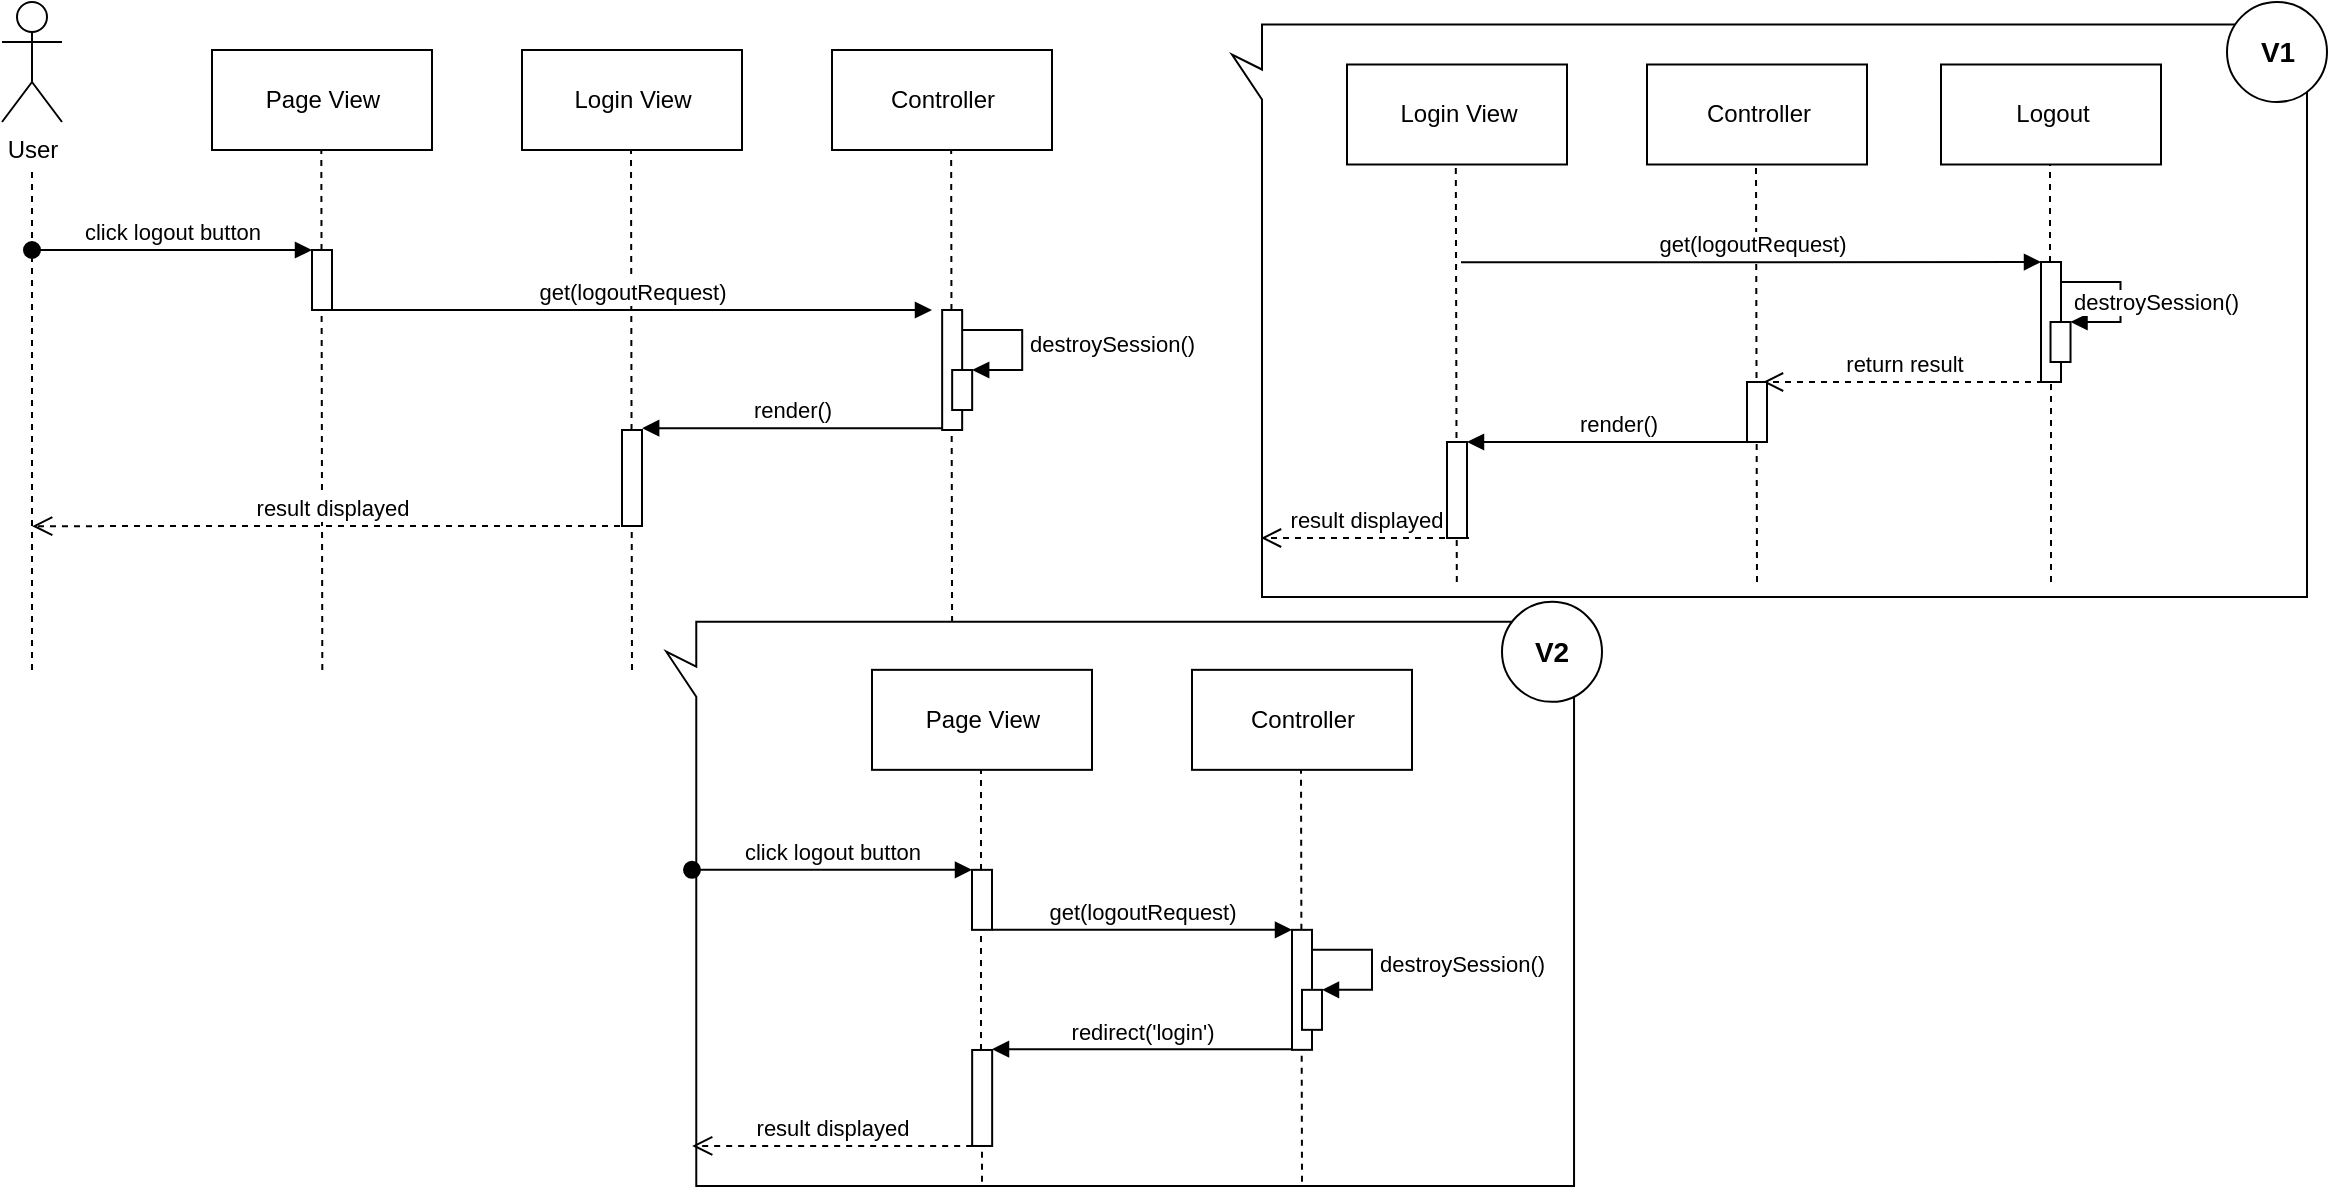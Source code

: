 <?xml version="1.0" encoding="UTF-8"?>
<mxfile version="14.6.13" type="google">
  <diagram id="nA_N1lNbd_eWuvNSvwnz" name="Page-1">
    <mxGraphModel dx="1038" dy="491" grid="1" gridSize="10" guides="1" tooltips="1" connect="1" arrows="1" fold="1" page="1" pageScale="1" pageWidth="827" pageHeight="1169" math="0" shadow="0">
      <root>
        <mxCell id="0" />
        <mxCell id="1" parent="0" />
        <mxCell id="JI0KaK2h_YDIskdQMk7y-9" value="" style="endArrow=none;dashed=1;html=1;" parent="1" edge="1">
          <mxGeometry width="50" height="50" relative="1" as="geometry">
            <mxPoint x="590.08" y="420" as="sourcePoint" />
            <mxPoint x="589.58" y="160" as="targetPoint" />
          </mxGeometry>
        </mxCell>
        <mxCell id="JMoaQMl8FAsSiSfw7_yt-23" value="" style="endArrow=none;dashed=1;html=1;" edge="1" parent="1">
          <mxGeometry width="50" height="50" relative="1" as="geometry">
            <mxPoint x="275.16" y="420" as="sourcePoint" />
            <mxPoint x="274.66" y="160" as="targetPoint" />
          </mxGeometry>
        </mxCell>
        <mxCell id="JMoaQMl8FAsSiSfw7_yt-17" value="&lt;span style=&quot;color: rgba(0 , 0 , 0 , 0) ; font-family: monospace ; font-size: 0px ; background-color: rgb(248 , 249 , 250)&quot;&gt;%3CmxGraphModel%3E%3Croot%3E%3CmxCell%20id%3D%220%22%2F%3E%3CmxCell%20id%3D%221%22%20parent%3D%220%22%2F%3E%3CmxCell%20id%3D%222%22%20value%3D%22User%22%20style%3D%22shape%3DumlActor%3BverticalLabelPosition%3Dbottom%3BverticalAlign%3Dtop%3Bhtml%3D1%3BoutlineConnect%3D0%3B%22%20vertex%3D%221%22%20parent%3D%221%22%3E%3CmxGeometry%20x%3D%22115%22%20y%3D%2286%22%20width%3D%2230%22%20height%3D%2260%22%20as%3D%22geometry%22%2F%3E%3C%2FmxCell%3E%3CmxCell%20id%3D%223%22%20value%3D%22%22%20style%3D%22endArrow%3Dnone%3Bdashed%3D1%3Bhtml%3D1%3B%22%20edge%3D%221%22%20parent%3D%221%22%3E%3CmxGeometry%20width%3D%2250%22%20height%3D%2250%22%20relative%3D%221%22%20as%3D%22geometry%22%3E%3CmxPoint%20x%3D%22130%22%20y%3D%22420%22%20as%3D%22sourcePoint%22%2F%3E%3CmxPoint%20x%3D%22130%22%20y%3D%22170%22%20as%3D%22targetPoint%22%2F%3E%3C%2FmxGeometry%3E%3C%2FmxCell%3E%3CmxCell%20id%3D%224%22%20value%3D%22Controller%22%20style%3D%22html%3D1%3B%22%20vertex%3D%221%22%20parent%3D%221%22%3E%3CmxGeometry%20x%3D%22380%22%20y%3D%22110%22%20width%3D%22110%22%20height%3D%2250%22%20as%3D%22geometry%22%2F%3E%3C%2FmxCell%3E%3CmxCell%20id%3D%225%22%20value%3D%22Page%20View%22%20style%3D%22html%3D1%3B%22%20vertex%3D%221%22%20parent%3D%221%22%3E%3CmxGeometry%20x%3D%22220%22%20y%3D%22110%22%20width%3D%22110%22%20height%3D%2250%22%20as%3D%22geometry%22%2F%3E%3C%2FmxCell%3E%3CmxCell%20id%3D%226%22%20value%3D%22%22%20style%3D%22endArrow%3Dnone%3Bdashed%3D1%3Bhtml%3D1%3BstartArrow%3Dnone%3B%22%20edge%3D%221%22%20source%3D%2216%22%20parent%3D%221%22%3E%3CmxGeometry%20width%3D%2250%22%20height%3D%2250%22%20relative%3D%221%22%20as%3D%22geometry%22%3E%3CmxPoint%20x%3D%22274.5%22%20y%3D%22480%22%20as%3D%22sourcePoint%22%2F%3E%3CmxPoint%20x%3D%22274.5%22%20y%3D%22160%22%20as%3D%22targetPoint%22%2F%3E%3C%2FmxGeometry%3E%3C%2FmxCell%3E%3CmxCell%20id%3D%227%22%20value%3D%22%22%20style%3D%22endArrow%3Dnone%3Bdashed%3D1%3Bhtml%3D1%3B%22%20edge%3D%221%22%20parent%3D%221%22%3E%3CmxGeometry%20width%3D%2250%22%20height%3D%2250%22%20relative%3D%221%22%20as%3D%22geometry%22%3E%3CmxPoint%20x%3D%22435%22%20y%3D%22420%22%20as%3D%22sourcePoint%22%2F%3E%3CmxPoint%20x%3D%22434.5%22%20y%3D%22160%22%20as%3D%22targetPoint%22%2F%3E%3C%2FmxGeometry%3E%3C%2FmxCell%3E%3CmxCell%20id%3D%228%22%20value%3D%22%22%20style%3D%22html%3D1%3Bpoints%3D%5B%5D%3Bperimeter%3DorthogonalPerimeter%3B%22%20vertex%3D%221%22%20parent%3D%221%22%3E%3CmxGeometry%20x%3D%22270%22%20y%3D%22210%22%20width%3D%2210%22%20height%3D%2230%22%20as%3D%22geometry%22%2F%3E%3C%2FmxCell%3E%3CmxCell%20id%3D%229%22%20value%3D%22click%20logout%20button%22%20style%3D%22html%3D1%3BverticalAlign%3Dbottom%3BstartArrow%3Doval%3BendArrow%3Dblock%3BstartSize%3D8%3B%22%20edge%3D%221%22%20target%3D%228%22%20parent%3D%221%22%3E%3CmxGeometry%20relative%3D%221%22%20as%3D%22geometry%22%3E%3CmxPoint%20x%3D%22130%22%20y%3D%22210%22%20as%3D%22sourcePoint%22%2F%3E%3C%2FmxGeometry%3E%3C%2FmxCell%3E%3CmxCell%20id%3D%2210%22%20value%3D%22%22%20style%3D%22html%3D1%3Bpoints%3D%5B%5D%3Bperimeter%3DorthogonalPerimeter%3B%22%20vertex%3D%221%22%20parent%3D%221%22%3E%3CmxGeometry%20x%3D%22430%22%20y%3D%22240%22%20width%3D%2210%22%20height%3D%2260%22%20as%3D%22geometry%22%2F%3E%3C%2FmxCell%3E%3CmxCell%20id%3D%2211%22%20value%3D%22get(logoutRequest)%22%20style%3D%22html%3D1%3BverticalAlign%3Dbottom%3BendArrow%3Dblock%3BexitX%3D1.01%3BexitY%3D0.999%3BexitDx%3D0%3BexitDy%3D0%3BexitPerimeter%3D0%3B%22%20edge%3D%221%22%20source%3D%228%22%20parent%3D%221%22%3E%3CmxGeometry%20relative%3D%221%22%20as%3D%22geometry%22%3E%3CmxPoint%20x%3D%22580%22%20y%3D%22230%22%20as%3D%22sourcePoint%22%2F%3E%3CmxPoint%20x%3D%22430%22%20y%3D%22240%22%20as%3D%22targetPoint%22%2F%3E%3C%2FmxGeometry%3E%3C%2FmxCell%3E%3CmxCell%20id%3D%2212%22%20value%3D%22%22%20style%3D%22html%3D1%3Bpoints%3D%5B%5D%3Bperimeter%3DorthogonalPerimeter%3B%22%20vertex%3D%221%22%20parent%3D%221%22%3E%3CmxGeometry%20x%3D%22435%22%20y%3D%22270%22%20width%3D%2210%22%20height%3D%2220%22%20as%3D%22geometry%22%2F%3E%3C%2FmxCell%3E%3CmxCell%20id%3D%2213%22%20value%3D%22destroySession()%22%20style%3D%22edgeStyle%3DorthogonalEdgeStyle%3Bhtml%3D1%3Balign%3Dleft%3BspacingLeft%3D2%3BendArrow%3Dblock%3Brounded%3D0%3BentryX%3D1%3BentryY%3D0%3B%22%20edge%3D%221%22%20target%3D%2212%22%20parent%3D%221%22%3E%3CmxGeometry%20relative%3D%221%22%20as%3D%22geometry%22%3E%3CmxPoint%20x%3D%22440%22%20y%3D%22250%22%20as%3D%22sourcePoint%22%2F%3E%3CArray%20as%3D%22points%22%3E%3CmxPoint%20x%3D%22470%22%20y%3D%22250%22%2F%3E%3C%2FArray%3E%3C%2FmxGeometry%3E%3C%2FmxCell%3E%3CmxCell%20id%3D%2214%22%20value%3D%22redirect(&#39;login&#39;)%22%20style%3D%22html%3D1%3BverticalAlign%3Dbottom%3BendArrow%3Dblock%3BexitX%3D-0.008%3BexitY%3D0.998%3BexitDx%3D0%3BexitDy%3D0%3BexitPerimeter%3D0%3B%22%20edge%3D%221%22%20parent%3D%221%22%3E%3CmxGeometry%20relative%3D%221%22%20as%3D%22geometry%22%3E%3CmxPoint%20x%3D%22430%22%20y%3D%22299.674%22%20as%3D%22sourcePoint%22%2F%3E%3CmxPoint%20x%3D%22280%22%20y%3D%22299.67%22%20as%3D%22targetPoint%22%2F%3E%3C%2FmxGeometry%3E%3C%2FmxCell%3E%3CmxCell%20id%3D%2215%22%20value%3D%22result%20displayed%22%20style%3D%22html%3D1%3BverticalAlign%3Dbottom%3BendArrow%3Dopen%3Bdashed%3D1%3BendSize%3D8%3B%22%20edge%3D%221%22%20parent%3D%221%22%3E%3CmxGeometry%20relative%3D%221%22%20as%3D%22geometry%22%3E%3CmxPoint%20x%3D%22270.08%22%20y%3D%22348.07%22%20as%3D%22sourcePoint%22%2F%3E%3CmxPoint%20x%3D%22130.08%22%20y%3D%22348.07%22%20as%3D%22targetPoint%22%2F%3E%3C%2FmxGeometry%3E%3C%2FmxCell%3E%3CmxCell%20id%3D%2216%22%20value%3D%22%22%20style%3D%22html%3D1%3Bpoints%3D%5B%5D%3Bperimeter%3DorthogonalPerimeter%3B%22%20vertex%3D%221%22%20parent%3D%221%22%3E%3CmxGeometry%20x%3D%22270.08%22%20y%3D%22300.07%22%20width%3D%2210%22%20height%3D%2248%22%20as%3D%22geometry%22%2F%3E%3C%2FmxCell%3E%3CmxCell%20id%3D%2217%22%20value%3D%22%22%20style%3D%22endArrow%3Dnone%3Bdashed%3D1%3Bhtml%3D1%3B%22%20edge%3D%221%22%20target%3D%2216%22%20parent%3D%221%22%3E%3CmxGeometry%20width%3D%2250%22%20height%3D%2250%22%20relative%3D%221%22%20as%3D%22geometry%22%3E%3CmxPoint%20x%3D%22275%22%20y%3D%22420%22%20as%3D%22sourcePoint%22%2F%3E%3CmxPoint%20x%3D%22274.5%22%20y%3D%22160%22%20as%3D%22targetPoint%22%2F%3E%3C%2FmxGeometry%3E%3C%2FmxCell%3E%3C%2Froot%3E%3C%2FmxGraphModel%3E&lt;/span&gt;" style="whiteSpace=wrap;html=1;shape=mxgraph.basic.rectCallout;dx=30;dy=15;boundedLbl=1;rotation=90;" vertex="1" parent="1">
          <mxGeometry x="532.98" y="310" width="282.2" height="453.88" as="geometry" />
        </mxCell>
        <mxCell id="JMoaQMl8FAsSiSfw7_yt-18" value="&lt;font style=&quot;font-size: 14px&quot;&gt;&lt;b&gt;V2&lt;/b&gt;&lt;/font&gt;" style="ellipse;whiteSpace=wrap;html=1;aspect=fixed;" vertex="1" parent="1">
          <mxGeometry x="865.0" y="385.92" width="50" height="50" as="geometry" />
        </mxCell>
        <mxCell id="JI0KaK2h_YDIskdQMk7y-1" value="User" style="shape=umlActor;verticalLabelPosition=bottom;verticalAlign=top;html=1;outlineConnect=0;" parent="1" vertex="1">
          <mxGeometry x="115" y="86" width="30" height="60" as="geometry" />
        </mxCell>
        <mxCell id="JI0KaK2h_YDIskdQMk7y-2" value="" style="endArrow=none;dashed=1;html=1;" parent="1" edge="1">
          <mxGeometry width="50" height="50" relative="1" as="geometry">
            <mxPoint x="130" y="420" as="sourcePoint" />
            <mxPoint x="130" y="170" as="targetPoint" />
          </mxGeometry>
        </mxCell>
        <mxCell id="JI0KaK2h_YDIskdQMk7y-3" value="Controller" style="html=1;" parent="1" vertex="1">
          <mxGeometry x="530" y="110" width="110" height="50" as="geometry" />
        </mxCell>
        <mxCell id="JI0KaK2h_YDIskdQMk7y-4" value="Page View" style="html=1;" parent="1" vertex="1">
          <mxGeometry x="220" y="110" width="110" height="50" as="geometry" />
        </mxCell>
        <mxCell id="JI0KaK2h_YDIskdQMk7y-15" value="" style="html=1;points=[];perimeter=orthogonalPerimeter;" parent="1" vertex="1">
          <mxGeometry x="270" y="210" width="10" height="30" as="geometry" />
        </mxCell>
        <mxCell id="JI0KaK2h_YDIskdQMk7y-16" value="click logout button" style="html=1;verticalAlign=bottom;startArrow=oval;endArrow=block;startSize=8;" parent="1" target="JI0KaK2h_YDIskdQMk7y-15" edge="1">
          <mxGeometry relative="1" as="geometry">
            <mxPoint x="130" y="210" as="sourcePoint" />
          </mxGeometry>
        </mxCell>
        <mxCell id="JI0KaK2h_YDIskdQMk7y-17" value="" style="html=1;points=[];perimeter=orthogonalPerimeter;" parent="1" vertex="1">
          <mxGeometry x="585.08" y="240" width="10" height="60" as="geometry" />
        </mxCell>
        <mxCell id="JI0KaK2h_YDIskdQMk7y-20" value="" style="html=1;points=[];perimeter=orthogonalPerimeter;" parent="1" vertex="1">
          <mxGeometry x="590.08" y="270" width="10" height="20" as="geometry" />
        </mxCell>
        <mxCell id="JI0KaK2h_YDIskdQMk7y-21" value="destroySession()" style="edgeStyle=orthogonalEdgeStyle;html=1;align=left;spacingLeft=2;endArrow=block;rounded=0;entryX=1;entryY=0;" parent="1" target="JI0KaK2h_YDIskdQMk7y-20" edge="1">
          <mxGeometry relative="1" as="geometry">
            <mxPoint x="595.08" y="250" as="sourcePoint" />
            <Array as="points">
              <mxPoint x="625.08" y="250" />
            </Array>
          </mxGeometry>
        </mxCell>
        <mxCell id="JI0KaK2h_YDIskdQMk7y-24" value="render()" style="html=1;verticalAlign=bottom;endArrow=block;exitX=-0.008;exitY=0.998;exitDx=0;exitDy=0;exitPerimeter=0;" parent="1" edge="1">
          <mxGeometry relative="1" as="geometry">
            <mxPoint x="585.08" y="299.074" as="sourcePoint" />
            <mxPoint x="435.08" y="299.07" as="targetPoint" />
          </mxGeometry>
        </mxCell>
        <mxCell id="JI0KaK2h_YDIskdQMk7y-26" value="result displayed" style="html=1;verticalAlign=bottom;endArrow=open;dashed=1;endSize=8;" parent="1" edge="1">
          <mxGeometry relative="1" as="geometry">
            <mxPoint x="430" y="348" as="sourcePoint" />
            <mxPoint x="130.08" y="348.07" as="targetPoint" />
          </mxGeometry>
        </mxCell>
        <mxCell id="JMoaQMl8FAsSiSfw7_yt-3" value="Controller" style="html=1;" vertex="1" parent="1">
          <mxGeometry x="710" y="419.92" width="110" height="50" as="geometry" />
        </mxCell>
        <mxCell id="JMoaQMl8FAsSiSfw7_yt-4" value="Page View" style="html=1;" vertex="1" parent="1">
          <mxGeometry x="550" y="419.92" width="110" height="50" as="geometry" />
        </mxCell>
        <mxCell id="JMoaQMl8FAsSiSfw7_yt-5" value="" style="endArrow=none;dashed=1;html=1;startArrow=none;" edge="1" parent="1" source="JMoaQMl8FAsSiSfw7_yt-15">
          <mxGeometry width="50" height="50" relative="1" as="geometry">
            <mxPoint x="604.5" y="789.92" as="sourcePoint" />
            <mxPoint x="604.5" y="469.92" as="targetPoint" />
          </mxGeometry>
        </mxCell>
        <mxCell id="JMoaQMl8FAsSiSfw7_yt-6" value="" style="endArrow=none;dashed=1;html=1;" edge="1" parent="1">
          <mxGeometry width="50" height="50" relative="1" as="geometry">
            <mxPoint x="765" y="675.92" as="sourcePoint" />
            <mxPoint x="764.5" y="469.92" as="targetPoint" />
          </mxGeometry>
        </mxCell>
        <mxCell id="JMoaQMl8FAsSiSfw7_yt-7" value="" style="html=1;points=[];perimeter=orthogonalPerimeter;" vertex="1" parent="1">
          <mxGeometry x="600" y="519.92" width="10" height="30" as="geometry" />
        </mxCell>
        <mxCell id="JMoaQMl8FAsSiSfw7_yt-8" value="click logout button" style="html=1;verticalAlign=bottom;startArrow=oval;endArrow=block;startSize=8;" edge="1" parent="1" target="JMoaQMl8FAsSiSfw7_yt-7">
          <mxGeometry relative="1" as="geometry">
            <mxPoint x="460" y="519.92" as="sourcePoint" />
          </mxGeometry>
        </mxCell>
        <mxCell id="JMoaQMl8FAsSiSfw7_yt-9" value="" style="html=1;points=[];perimeter=orthogonalPerimeter;" vertex="1" parent="1">
          <mxGeometry x="760" y="549.92" width="10" height="60" as="geometry" />
        </mxCell>
        <mxCell id="JMoaQMl8FAsSiSfw7_yt-10" value="get(logoutRequest)" style="html=1;verticalAlign=bottom;endArrow=block;exitX=1.01;exitY=0.999;exitDx=0;exitDy=0;exitPerimeter=0;" edge="1" parent="1" source="JMoaQMl8FAsSiSfw7_yt-7">
          <mxGeometry relative="1" as="geometry">
            <mxPoint x="910" y="539.92" as="sourcePoint" />
            <mxPoint x="760" y="549.92" as="targetPoint" />
          </mxGeometry>
        </mxCell>
        <mxCell id="JMoaQMl8FAsSiSfw7_yt-11" value="" style="html=1;points=[];perimeter=orthogonalPerimeter;" vertex="1" parent="1">
          <mxGeometry x="765" y="579.92" width="10" height="20" as="geometry" />
        </mxCell>
        <mxCell id="JMoaQMl8FAsSiSfw7_yt-12" value="destroySession()" style="edgeStyle=orthogonalEdgeStyle;html=1;align=left;spacingLeft=2;endArrow=block;rounded=0;entryX=1;entryY=0;" edge="1" parent="1" target="JMoaQMl8FAsSiSfw7_yt-11">
          <mxGeometry relative="1" as="geometry">
            <mxPoint x="770" y="559.92" as="sourcePoint" />
            <Array as="points">
              <mxPoint x="800" y="559.92" />
            </Array>
          </mxGeometry>
        </mxCell>
        <mxCell id="JMoaQMl8FAsSiSfw7_yt-13" value="redirect(&#39;login&#39;)" style="html=1;verticalAlign=bottom;endArrow=block;exitX=-0.008;exitY=0.998;exitDx=0;exitDy=0;exitPerimeter=0;" edge="1" parent="1">
          <mxGeometry relative="1" as="geometry">
            <mxPoint x="760" y="609.594" as="sourcePoint" />
            <mxPoint x="610" y="609.59" as="targetPoint" />
          </mxGeometry>
        </mxCell>
        <mxCell id="JMoaQMl8FAsSiSfw7_yt-14" value="result displayed" style="html=1;verticalAlign=bottom;endArrow=open;dashed=1;endSize=8;" edge="1" parent="1">
          <mxGeometry relative="1" as="geometry">
            <mxPoint x="600.08" y="657.99" as="sourcePoint" />
            <mxPoint x="460.08" y="657.99" as="targetPoint" />
          </mxGeometry>
        </mxCell>
        <mxCell id="JMoaQMl8FAsSiSfw7_yt-15" value="" style="html=1;points=[];perimeter=orthogonalPerimeter;" vertex="1" parent="1">
          <mxGeometry x="600.08" y="609.99" width="10" height="48" as="geometry" />
        </mxCell>
        <mxCell id="JMoaQMl8FAsSiSfw7_yt-16" value="" style="endArrow=none;dashed=1;html=1;" edge="1" parent="1" target="JMoaQMl8FAsSiSfw7_yt-15">
          <mxGeometry width="50" height="50" relative="1" as="geometry">
            <mxPoint x="605" y="675.92" as="sourcePoint" />
            <mxPoint x="604.5" y="469.92" as="targetPoint" />
          </mxGeometry>
        </mxCell>
        <mxCell id="JMoaQMl8FAsSiSfw7_yt-19" value="" style="group" vertex="1" connectable="0" parent="1">
          <mxGeometry x="730.005" y="86" width="547.495" height="297.505" as="geometry" />
        </mxCell>
        <mxCell id="r6j5_0i9J7h4EqZRhPyK-23" value="&lt;span style=&quot;color: rgba(0 , 0 , 0 , 0) ; font-family: monospace ; font-size: 0px ; background-color: rgb(248 , 249 , 250)&quot;&gt;%3CmxGraphModel%3E%3Croot%3E%3CmxCell%20id%3D%220%22%2F%3E%3CmxCell%20id%3D%221%22%20parent%3D%220%22%2F%3E%3CmxCell%20id%3D%222%22%20value%3D%22User%22%20style%3D%22shape%3DumlActor%3BverticalLabelPosition%3Dbottom%3BverticalAlign%3Dtop%3Bhtml%3D1%3BoutlineConnect%3D0%3B%22%20vertex%3D%221%22%20parent%3D%221%22%3E%3CmxGeometry%20x%3D%22115%22%20y%3D%2286%22%20width%3D%2230%22%20height%3D%2260%22%20as%3D%22geometry%22%2F%3E%3C%2FmxCell%3E%3CmxCell%20id%3D%223%22%20value%3D%22%22%20style%3D%22endArrow%3Dnone%3Bdashed%3D1%3Bhtml%3D1%3B%22%20edge%3D%221%22%20parent%3D%221%22%3E%3CmxGeometry%20width%3D%2250%22%20height%3D%2250%22%20relative%3D%221%22%20as%3D%22geometry%22%3E%3CmxPoint%20x%3D%22130%22%20y%3D%22420%22%20as%3D%22sourcePoint%22%2F%3E%3CmxPoint%20x%3D%22130%22%20y%3D%22170%22%20as%3D%22targetPoint%22%2F%3E%3C%2FmxGeometry%3E%3C%2FmxCell%3E%3CmxCell%20id%3D%224%22%20value%3D%22Controller%22%20style%3D%22html%3D1%3B%22%20vertex%3D%221%22%20parent%3D%221%22%3E%3CmxGeometry%20x%3D%22380%22%20y%3D%22110%22%20width%3D%22110%22%20height%3D%2250%22%20as%3D%22geometry%22%2F%3E%3C%2FmxCell%3E%3CmxCell%20id%3D%225%22%20value%3D%22Page%20View%22%20style%3D%22html%3D1%3B%22%20vertex%3D%221%22%20parent%3D%221%22%3E%3CmxGeometry%20x%3D%22220%22%20y%3D%22110%22%20width%3D%22110%22%20height%3D%2250%22%20as%3D%22geometry%22%2F%3E%3C%2FmxCell%3E%3CmxCell%20id%3D%226%22%20value%3D%22%22%20style%3D%22endArrow%3Dnone%3Bdashed%3D1%3Bhtml%3D1%3BstartArrow%3Dnone%3B%22%20edge%3D%221%22%20source%3D%2216%22%20parent%3D%221%22%3E%3CmxGeometry%20width%3D%2250%22%20height%3D%2250%22%20relative%3D%221%22%20as%3D%22geometry%22%3E%3CmxPoint%20x%3D%22274.5%22%20y%3D%22480%22%20as%3D%22sourcePoint%22%2F%3E%3CmxPoint%20x%3D%22274.5%22%20y%3D%22160%22%20as%3D%22targetPoint%22%2F%3E%3C%2FmxGeometry%3E%3C%2FmxCell%3E%3CmxCell%20id%3D%227%22%20value%3D%22%22%20style%3D%22endArrow%3Dnone%3Bdashed%3D1%3Bhtml%3D1%3B%22%20edge%3D%221%22%20parent%3D%221%22%3E%3CmxGeometry%20width%3D%2250%22%20height%3D%2250%22%20relative%3D%221%22%20as%3D%22geometry%22%3E%3CmxPoint%20x%3D%22435%22%20y%3D%22420%22%20as%3D%22sourcePoint%22%2F%3E%3CmxPoint%20x%3D%22434.5%22%20y%3D%22160%22%20as%3D%22targetPoint%22%2F%3E%3C%2FmxGeometry%3E%3C%2FmxCell%3E%3CmxCell%20id%3D%228%22%20value%3D%22%22%20style%3D%22html%3D1%3Bpoints%3D%5B%5D%3Bperimeter%3DorthogonalPerimeter%3B%22%20vertex%3D%221%22%20parent%3D%221%22%3E%3CmxGeometry%20x%3D%22270%22%20y%3D%22210%22%20width%3D%2210%22%20height%3D%2230%22%20as%3D%22geometry%22%2F%3E%3C%2FmxCell%3E%3CmxCell%20id%3D%229%22%20value%3D%22click%20logout%20button%22%20style%3D%22html%3D1%3BverticalAlign%3Dbottom%3BstartArrow%3Doval%3BendArrow%3Dblock%3BstartSize%3D8%3B%22%20edge%3D%221%22%20target%3D%228%22%20parent%3D%221%22%3E%3CmxGeometry%20relative%3D%221%22%20as%3D%22geometry%22%3E%3CmxPoint%20x%3D%22130%22%20y%3D%22210%22%20as%3D%22sourcePoint%22%2F%3E%3C%2FmxGeometry%3E%3C%2FmxCell%3E%3CmxCell%20id%3D%2210%22%20value%3D%22%22%20style%3D%22html%3D1%3Bpoints%3D%5B%5D%3Bperimeter%3DorthogonalPerimeter%3B%22%20vertex%3D%221%22%20parent%3D%221%22%3E%3CmxGeometry%20x%3D%22430%22%20y%3D%22240%22%20width%3D%2210%22%20height%3D%2260%22%20as%3D%22geometry%22%2F%3E%3C%2FmxCell%3E%3CmxCell%20id%3D%2211%22%20value%3D%22get(logoutRequest)%22%20style%3D%22html%3D1%3BverticalAlign%3Dbottom%3BendArrow%3Dblock%3BexitX%3D1.01%3BexitY%3D0.999%3BexitDx%3D0%3BexitDy%3D0%3BexitPerimeter%3D0%3B%22%20edge%3D%221%22%20source%3D%228%22%20parent%3D%221%22%3E%3CmxGeometry%20relative%3D%221%22%20as%3D%22geometry%22%3E%3CmxPoint%20x%3D%22580%22%20y%3D%22230%22%20as%3D%22sourcePoint%22%2F%3E%3CmxPoint%20x%3D%22430%22%20y%3D%22240%22%20as%3D%22targetPoint%22%2F%3E%3C%2FmxGeometry%3E%3C%2FmxCell%3E%3CmxCell%20id%3D%2212%22%20value%3D%22%22%20style%3D%22html%3D1%3Bpoints%3D%5B%5D%3Bperimeter%3DorthogonalPerimeter%3B%22%20vertex%3D%221%22%20parent%3D%221%22%3E%3CmxGeometry%20x%3D%22435%22%20y%3D%22270%22%20width%3D%2210%22%20height%3D%2220%22%20as%3D%22geometry%22%2F%3E%3C%2FmxCell%3E%3CmxCell%20id%3D%2213%22%20value%3D%22destroySession()%22%20style%3D%22edgeStyle%3DorthogonalEdgeStyle%3Bhtml%3D1%3Balign%3Dleft%3BspacingLeft%3D2%3BendArrow%3Dblock%3Brounded%3D0%3BentryX%3D1%3BentryY%3D0%3B%22%20edge%3D%221%22%20target%3D%2212%22%20parent%3D%221%22%3E%3CmxGeometry%20relative%3D%221%22%20as%3D%22geometry%22%3E%3CmxPoint%20x%3D%22440%22%20y%3D%22250%22%20as%3D%22sourcePoint%22%2F%3E%3CArray%20as%3D%22points%22%3E%3CmxPoint%20x%3D%22470%22%20y%3D%22250%22%2F%3E%3C%2FArray%3E%3C%2FmxGeometry%3E%3C%2FmxCell%3E%3CmxCell%20id%3D%2214%22%20value%3D%22redirect(&#39;login&#39;)%22%20style%3D%22html%3D1%3BverticalAlign%3Dbottom%3BendArrow%3Dblock%3BexitX%3D-0.008%3BexitY%3D0.998%3BexitDx%3D0%3BexitDy%3D0%3BexitPerimeter%3D0%3B%22%20edge%3D%221%22%20parent%3D%221%22%3E%3CmxGeometry%20relative%3D%221%22%20as%3D%22geometry%22%3E%3CmxPoint%20x%3D%22430%22%20y%3D%22299.674%22%20as%3D%22sourcePoint%22%2F%3E%3CmxPoint%20x%3D%22280%22%20y%3D%22299.67%22%20as%3D%22targetPoint%22%2F%3E%3C%2FmxGeometry%3E%3C%2FmxCell%3E%3CmxCell%20id%3D%2215%22%20value%3D%22result%20displayed%22%20style%3D%22html%3D1%3BverticalAlign%3Dbottom%3BendArrow%3Dopen%3Bdashed%3D1%3BendSize%3D8%3B%22%20edge%3D%221%22%20parent%3D%221%22%3E%3CmxGeometry%20relative%3D%221%22%20as%3D%22geometry%22%3E%3CmxPoint%20x%3D%22270.08%22%20y%3D%22348.07%22%20as%3D%22sourcePoint%22%2F%3E%3CmxPoint%20x%3D%22130.08%22%20y%3D%22348.07%22%20as%3D%22targetPoint%22%2F%3E%3C%2FmxGeometry%3E%3C%2FmxCell%3E%3CmxCell%20id%3D%2216%22%20value%3D%22%22%20style%3D%22html%3D1%3Bpoints%3D%5B%5D%3Bperimeter%3DorthogonalPerimeter%3B%22%20vertex%3D%221%22%20parent%3D%221%22%3E%3CmxGeometry%20x%3D%22270.08%22%20y%3D%22300.07%22%20width%3D%2210%22%20height%3D%2248%22%20as%3D%22geometry%22%2F%3E%3C%2FmxCell%3E%3CmxCell%20id%3D%2217%22%20value%3D%22%22%20style%3D%22endArrow%3Dnone%3Bdashed%3D1%3Bhtml%3D1%3B%22%20edge%3D%221%22%20target%3D%2216%22%20parent%3D%221%22%3E%3CmxGeometry%20width%3D%2250%22%20height%3D%2250%22%20relative%3D%221%22%20as%3D%22geometry%22%3E%3CmxPoint%20x%3D%22275%22%20y%3D%22420%22%20as%3D%22sourcePoint%22%2F%3E%3CmxPoint%20x%3D%22274.5%22%20y%3D%22160%22%20as%3D%22targetPoint%22%2F%3E%3C%2FmxGeometry%3E%3C%2FmxCell%3E%3C%2Froot%3E%3C%2FmxGraphModel%3E&lt;/span&gt;" style="whiteSpace=wrap;html=1;shape=mxgraph.basic.rectCallout;dx=30;dy=15;boundedLbl=1;rotation=90;" parent="JMoaQMl8FAsSiSfw7_yt-19" vertex="1">
          <mxGeometry x="125.625" y="-114.37" width="286.25" height="537.5" as="geometry" />
        </mxCell>
        <mxCell id="r6j5_0i9J7h4EqZRhPyK-24" value="Controller" style="html=1;" parent="JMoaQMl8FAsSiSfw7_yt-19" vertex="1">
          <mxGeometry x="207.495" y="31.25" width="110" height="50" as="geometry" />
        </mxCell>
        <mxCell id="r6j5_0i9J7h4EqZRhPyK-25" value="Logout" style="html=1;" parent="JMoaQMl8FAsSiSfw7_yt-19" vertex="1">
          <mxGeometry x="354.495" y="31.25" width="110" height="50" as="geometry" />
        </mxCell>
        <mxCell id="r6j5_0i9J7h4EqZRhPyK-48" value="&lt;font style=&quot;font-size: 14px&quot;&gt;&lt;b&gt;V1&lt;/b&gt;&lt;/font&gt;" style="ellipse;whiteSpace=wrap;html=1;aspect=fixed;" parent="JMoaQMl8FAsSiSfw7_yt-19" vertex="1">
          <mxGeometry x="497.495" width="50" height="50" as="geometry" />
        </mxCell>
        <mxCell id="r6j5_0i9J7h4EqZRhPyK-49" value="" style="endArrow=none;dashed=1;html=1;" parent="JMoaQMl8FAsSiSfw7_yt-19" edge="1">
          <mxGeometry width="50" height="50" as="geometry">
            <mxPoint x="262.495" y="290" as="sourcePoint" />
            <mxPoint x="261.995" y="81.25" as="targetPoint" />
          </mxGeometry>
        </mxCell>
        <mxCell id="r6j5_0i9J7h4EqZRhPyK-50" value="" style="endArrow=none;dashed=1;html=1;startArrow=none;" parent="JMoaQMl8FAsSiSfw7_yt-19" source="r6j5_0i9J7h4EqZRhPyK-56" edge="1">
          <mxGeometry width="50" height="50" as="geometry">
            <mxPoint x="409.495" y="341.25" as="sourcePoint" />
            <mxPoint x="408.995" y="81.25" as="targetPoint" />
          </mxGeometry>
        </mxCell>
        <mxCell id="r6j5_0i9J7h4EqZRhPyK-51" value="get(logoutRequest)" style="html=1;verticalAlign=bottom;endArrow=block;" parent="JMoaQMl8FAsSiSfw7_yt-19" edge="1">
          <mxGeometry as="geometry">
            <mxPoint x="114.495" y="130.15" as="sourcePoint" />
            <mxPoint x="404.495" y="130" as="targetPoint" />
          </mxGeometry>
        </mxCell>
        <mxCell id="r6j5_0i9J7h4EqZRhPyK-52" value="Login View" style="html=1;" parent="JMoaQMl8FAsSiSfw7_yt-19" vertex="1">
          <mxGeometry x="57.495" y="31.25" width="110" height="50" as="geometry" />
        </mxCell>
        <mxCell id="r6j5_0i9J7h4EqZRhPyK-56" value="" style="html=1;points=[];perimeter=orthogonalPerimeter;" parent="JMoaQMl8FAsSiSfw7_yt-19" vertex="1">
          <mxGeometry x="404.495" y="130" width="10" height="60" as="geometry" />
        </mxCell>
        <mxCell id="r6j5_0i9J7h4EqZRhPyK-58" value="" style="endArrow=none;dashed=1;html=1;" parent="JMoaQMl8FAsSiSfw7_yt-19" target="r6j5_0i9J7h4EqZRhPyK-56" edge="1">
          <mxGeometry width="50" height="50" as="geometry">
            <mxPoint x="409.495" y="290" as="sourcePoint" />
            <mxPoint x="408.995" y="81.25" as="targetPoint" />
          </mxGeometry>
        </mxCell>
        <mxCell id="r6j5_0i9J7h4EqZRhPyK-59" value="" style="html=1;points=[];perimeter=orthogonalPerimeter;" parent="JMoaQMl8FAsSiSfw7_yt-19" vertex="1">
          <mxGeometry x="409.255" y="160" width="10" height="20" as="geometry" />
        </mxCell>
        <mxCell id="r6j5_0i9J7h4EqZRhPyK-60" value="destroySession()" style="edgeStyle=orthogonalEdgeStyle;html=1;align=left;spacingLeft=2;endArrow=block;rounded=0;entryX=1;entryY=0;" parent="JMoaQMl8FAsSiSfw7_yt-19" target="r6j5_0i9J7h4EqZRhPyK-59" edge="1">
          <mxGeometry as="geometry">
            <mxPoint x="414.255" y="140" as="sourcePoint" />
            <Array as="points">
              <mxPoint x="444.255" y="140" />
            </Array>
          </mxGeometry>
        </mxCell>
        <mxCell id="r6j5_0i9J7h4EqZRhPyK-61" value="render()" style="html=1;verticalAlign=bottom;endArrow=block;exitX=-0.008;exitY=0.998;exitDx=0;exitDy=0;exitPerimeter=0;" parent="JMoaQMl8FAsSiSfw7_yt-19" edge="1">
          <mxGeometry as="geometry">
            <mxPoint x="267.495" y="220.004" as="sourcePoint" />
            <mxPoint x="117.495" y="220.0" as="targetPoint" />
          </mxGeometry>
        </mxCell>
        <mxCell id="r6j5_0i9J7h4EqZRhPyK-62" value="result displayed" style="html=1;verticalAlign=bottom;endArrow=open;dashed=1;endSize=8;" parent="JMoaQMl8FAsSiSfw7_yt-19" edge="1">
          <mxGeometry as="geometry">
            <mxPoint x="118.495" y="268" as="sourcePoint" />
            <mxPoint x="14.495" y="268" as="targetPoint" />
          </mxGeometry>
        </mxCell>
        <mxCell id="r6j5_0i9J7h4EqZRhPyK-64" value="return result" style="html=1;verticalAlign=bottom;endArrow=open;dashed=1;endSize=8;" parent="JMoaQMl8FAsSiSfw7_yt-19" edge="1">
          <mxGeometry as="geometry">
            <mxPoint x="405.495" y="190.0" as="sourcePoint" />
            <mxPoint x="265.495" y="190.0" as="targetPoint" />
          </mxGeometry>
        </mxCell>
        <mxCell id="r6j5_0i9J7h4EqZRhPyK-65" value="" style="html=1;points=[];perimeter=orthogonalPerimeter;" parent="JMoaQMl8FAsSiSfw7_yt-19" vertex="1">
          <mxGeometry x="257.495" y="190" width="10" height="30" as="geometry" />
        </mxCell>
        <mxCell id="JMoaQMl8FAsSiSfw7_yt-24" value="" style="endArrow=none;dashed=1;html=1;" edge="1" parent="JMoaQMl8FAsSiSfw7_yt-19">
          <mxGeometry x="-880.095" y="-86" width="50" height="50" as="geometry">
            <mxPoint x="112.405" y="290" as="sourcePoint" />
            <mxPoint x="111.905" y="81.25" as="targetPoint" />
          </mxGeometry>
        </mxCell>
        <mxCell id="r6j5_0i9J7h4EqZRhPyK-63" value="" style="html=1;points=[];perimeter=orthogonalPerimeter;" parent="JMoaQMl8FAsSiSfw7_yt-19" vertex="1">
          <mxGeometry x="107.495" y="220" width="10" height="48" as="geometry" />
        </mxCell>
        <mxCell id="JMoaQMl8FAsSiSfw7_yt-20" value="Login View" style="html=1;" vertex="1" parent="1">
          <mxGeometry x="375.0" y="110" width="110" height="50" as="geometry" />
        </mxCell>
        <mxCell id="JMoaQMl8FAsSiSfw7_yt-21" value="" style="endArrow=none;dashed=1;html=1;" edge="1" parent="1">
          <mxGeometry width="50" height="50" relative="1" as="geometry">
            <mxPoint x="430.0" y="420" as="sourcePoint" />
            <mxPoint x="429.5" y="160" as="targetPoint" />
          </mxGeometry>
        </mxCell>
        <mxCell id="JMoaQMl8FAsSiSfw7_yt-22" value="" style="html=1;points=[];perimeter=orthogonalPerimeter;" vertex="1" parent="1">
          <mxGeometry x="425" y="300" width="10" height="48" as="geometry" />
        </mxCell>
        <mxCell id="JI0KaK2h_YDIskdQMk7y-18" value="get(logoutRequest)" style="html=1;verticalAlign=bottom;endArrow=block;exitX=1.01;exitY=0.999;exitDx=0;exitDy=0;exitPerimeter=0;" parent="1" source="JI0KaK2h_YDIskdQMk7y-15" edge="1">
          <mxGeometry relative="1" as="geometry">
            <mxPoint x="580" y="230" as="sourcePoint" />
            <mxPoint x="580" y="240" as="targetPoint" />
          </mxGeometry>
        </mxCell>
      </root>
    </mxGraphModel>
  </diagram>
</mxfile>
